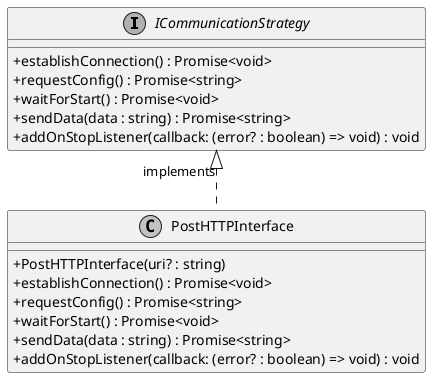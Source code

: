 @startuml
skinparam linetype ortho
skinparam monochrome true
skinparam classAttributeIconSize 0

interface ICommunicationStrategy {
    + establishConnection() : Promise<void>
    + requestConfig() : Promise<string>
    + waitForStart() : Promise<void>
    + sendData(data : string) : Promise<string>
    + addOnStopListener(callback: (error? : boolean) => void) : void
}
class PostHTTPInterface {
    + PostHTTPInterface(uri? : string)
    + establishConnection() : Promise<void>
    + requestConfig() : Promise<string>
    + waitForStart() : Promise<void>
    + sendData(data : string) : Promise<string>
    + addOnStopListener(callback: (error? : boolean) => void) : void
}
PostHTTPInterface .UP.|> ICommunicationStrategy : implements
@enduml
